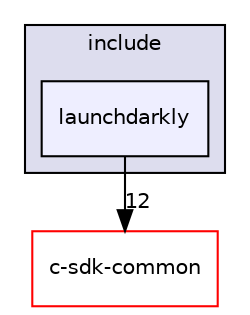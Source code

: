 digraph "include/launchdarkly" {
  compound=true
  node [ fontsize="10", fontname="Helvetica"];
  edge [ labelfontsize="10", labelfontname="Helvetica"];
  subgraph clusterdir_d44c64559bbebec7f509842c48db8b23 {
    graph [ bgcolor="#ddddee", pencolor="black", label="include" fontname="Helvetica", fontsize="10", URL="dir_d44c64559bbebec7f509842c48db8b23.html"]
  dir_efe5b79025e5a9a1c6aba444011d94a7 [shape=box, label="launchdarkly", style="filled", fillcolor="#eeeeff", pencolor="black", URL="dir_efe5b79025e5a9a1c6aba444011d94a7.html"];
  }
  dir_2baa2abe2a8541e88a77fd54574fc547 [shape=box label="c-sdk-common" fillcolor="white" style="filled" color="red" URL="dir_2baa2abe2a8541e88a77fd54574fc547.html"];
  dir_efe5b79025e5a9a1c6aba444011d94a7->dir_2baa2abe2a8541e88a77fd54574fc547 [headlabel="12", labeldistance=1.5 headhref="dir_000007_000000.html"];
}
